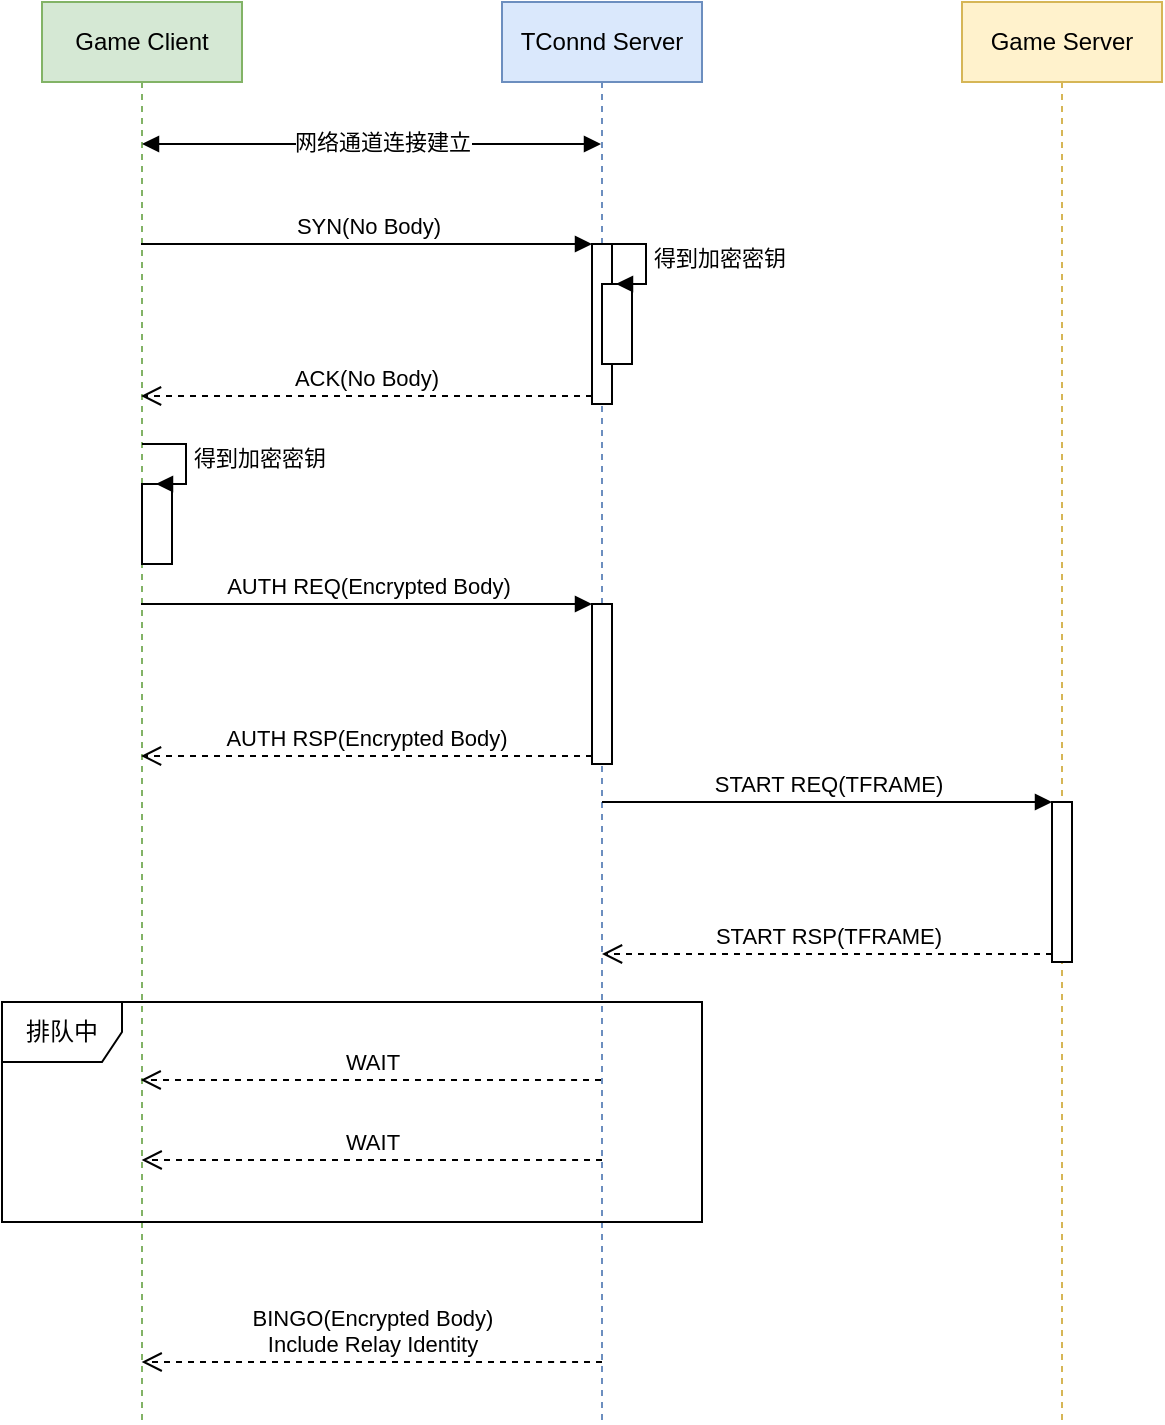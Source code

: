 <mxfile version="14.9.3" type="device"><diagram id="SSuPjBtKlF0bZsHhIYo3" name="Page-1"><mxGraphModel dx="1113" dy="655" grid="1" gridSize="10" guides="1" tooltips="1" connect="1" arrows="1" fold="1" page="1" pageScale="1" pageWidth="827" pageHeight="1169" math="0" shadow="0"><root><mxCell id="0"/><mxCell id="1" parent="0"/><mxCell id="YoI_XL4eRZSmRjRa8-Lq-1" value="Game Client" style="shape=umlLifeline;perimeter=lifelinePerimeter;whiteSpace=wrap;html=1;container=1;collapsible=0;recursiveResize=0;outlineConnect=0;fillColor=#d5e8d4;strokeColor=#82b366;" vertex="1" parent="1"><mxGeometry x="60" y="20" width="100" height="710" as="geometry"/></mxCell><mxCell id="YoI_XL4eRZSmRjRa8-Lq-4" value="" style="endArrow=block;startArrow=block;endFill=1;startFill=1;html=1;" edge="1" parent="YoI_XL4eRZSmRjRa8-Lq-1"><mxGeometry width="160" relative="1" as="geometry"><mxPoint x="50" y="71" as="sourcePoint"/><mxPoint x="279.5" y="71.0" as="targetPoint"/><Array as="points"><mxPoint x="200" y="71"/></Array></mxGeometry></mxCell><mxCell id="YoI_XL4eRZSmRjRa8-Lq-5" value="网络通道连接建立" style="edgeLabel;html=1;align=center;verticalAlign=middle;resizable=0;points=[];" vertex="1" connectable="0" parent="YoI_XL4eRZSmRjRa8-Lq-4"><mxGeometry x="-0.163" y="1" relative="1" as="geometry"><mxPoint x="24" as="offset"/></mxGeometry></mxCell><mxCell id="YoI_XL4eRZSmRjRa8-Lq-14" value="" style="html=1;points=[];perimeter=orthogonalPerimeter;" vertex="1" parent="YoI_XL4eRZSmRjRa8-Lq-1"><mxGeometry x="50" y="241" width="15" height="40" as="geometry"/></mxCell><mxCell id="YoI_XL4eRZSmRjRa8-Lq-15" value="得到加密密钥" style="edgeStyle=orthogonalEdgeStyle;html=1;align=left;spacingLeft=2;endArrow=block;rounded=0;entryX=1;entryY=0;" edge="1" parent="YoI_XL4eRZSmRjRa8-Lq-1"><mxGeometry relative="1" as="geometry"><mxPoint x="50" y="221" as="sourcePoint"/><Array as="points"><mxPoint x="72" y="221"/></Array><mxPoint x="57" y="241.0" as="targetPoint"/></mxGeometry></mxCell><mxCell id="YoI_XL4eRZSmRjRa8-Lq-2" value="TConnd Server" style="shape=umlLifeline;perimeter=lifelinePerimeter;whiteSpace=wrap;html=1;container=1;collapsible=0;recursiveResize=0;outlineConnect=0;fillColor=#dae8fc;strokeColor=#6c8ebf;" vertex="1" parent="1"><mxGeometry x="290" y="20" width="100" height="710" as="geometry"/></mxCell><mxCell id="YoI_XL4eRZSmRjRa8-Lq-6" value="" style="html=1;points=[];perimeter=orthogonalPerimeter;" vertex="1" parent="YoI_XL4eRZSmRjRa8-Lq-2"><mxGeometry x="45" y="121" width="10" height="80" as="geometry"/></mxCell><mxCell id="YoI_XL4eRZSmRjRa8-Lq-9" value="" style="html=1;points=[];perimeter=orthogonalPerimeter;" vertex="1" parent="YoI_XL4eRZSmRjRa8-Lq-2"><mxGeometry x="45" y="301" width="10" height="80" as="geometry"/></mxCell><mxCell id="YoI_XL4eRZSmRjRa8-Lq-10" value="AUTH REQ(Encrypted Body)" style="html=1;verticalAlign=bottom;endArrow=block;entryX=0;entryY=0;" edge="1" parent="YoI_XL4eRZSmRjRa8-Lq-2" target="YoI_XL4eRZSmRjRa8-Lq-9"><mxGeometry relative="1" as="geometry"><mxPoint x="-180.5" y="301.0" as="sourcePoint"/></mxGeometry></mxCell><mxCell id="YoI_XL4eRZSmRjRa8-Lq-11" value="AUTH RSP(Encrypted Body)" style="html=1;verticalAlign=bottom;endArrow=open;dashed=1;endSize=8;exitX=0;exitY=0.95;" edge="1" parent="YoI_XL4eRZSmRjRa8-Lq-2" source="YoI_XL4eRZSmRjRa8-Lq-9"><mxGeometry relative="1" as="geometry"><mxPoint x="-180.5" y="377" as="targetPoint"/></mxGeometry></mxCell><mxCell id="YoI_XL4eRZSmRjRa8-Lq-3" value="Game Server" style="shape=umlLifeline;perimeter=lifelinePerimeter;whiteSpace=wrap;html=1;container=1;collapsible=0;recursiveResize=0;outlineConnect=0;fillColor=#fff2cc;strokeColor=#d6b656;" vertex="1" parent="1"><mxGeometry x="520" y="20" width="100" height="710" as="geometry"/></mxCell><mxCell id="YoI_XL4eRZSmRjRa8-Lq-18" value="" style="html=1;points=[];perimeter=orthogonalPerimeter;" vertex="1" parent="YoI_XL4eRZSmRjRa8-Lq-3"><mxGeometry x="45" y="400" width="10" height="80" as="geometry"/></mxCell><mxCell id="YoI_XL4eRZSmRjRa8-Lq-7" value="SYN(No Body)" style="html=1;verticalAlign=bottom;endArrow=block;entryX=0;entryY=0;" edge="1" target="YoI_XL4eRZSmRjRa8-Lq-6" parent="1"><mxGeometry relative="1" as="geometry"><mxPoint x="109.5" y="141.0" as="sourcePoint"/></mxGeometry></mxCell><mxCell id="YoI_XL4eRZSmRjRa8-Lq-8" value="ACK(No Body)" style="html=1;verticalAlign=bottom;endArrow=open;dashed=1;endSize=8;exitX=0;exitY=0.95;" edge="1" source="YoI_XL4eRZSmRjRa8-Lq-6" parent="1"><mxGeometry relative="1" as="geometry"><mxPoint x="109.5" y="217" as="targetPoint"/></mxGeometry></mxCell><mxCell id="YoI_XL4eRZSmRjRa8-Lq-16" value="" style="html=1;points=[];perimeter=orthogonalPerimeter;" vertex="1" parent="1"><mxGeometry x="340" y="161" width="15" height="40" as="geometry"/></mxCell><mxCell id="YoI_XL4eRZSmRjRa8-Lq-17" value="得到加密密钥" style="edgeStyle=orthogonalEdgeStyle;html=1;align=left;spacingLeft=2;endArrow=block;rounded=0;entryX=1;entryY=0;" edge="1" parent="1"><mxGeometry relative="1" as="geometry"><mxPoint x="340" y="141" as="sourcePoint"/><Array as="points"><mxPoint x="362" y="141"/></Array><mxPoint x="347" y="161" as="targetPoint"/></mxGeometry></mxCell><mxCell id="YoI_XL4eRZSmRjRa8-Lq-19" value="START REQ(TFRAME)" style="html=1;verticalAlign=bottom;endArrow=block;entryX=0;entryY=0;" edge="1" target="YoI_XL4eRZSmRjRa8-Lq-18" parent="1" source="YoI_XL4eRZSmRjRa8-Lq-2"><mxGeometry relative="1" as="geometry"><mxPoint x="495" y="420" as="sourcePoint"/></mxGeometry></mxCell><mxCell id="YoI_XL4eRZSmRjRa8-Lq-20" value="START RSP(TFRAME)" style="html=1;verticalAlign=bottom;endArrow=open;dashed=1;endSize=8;exitX=0;exitY=0.95;" edge="1" source="YoI_XL4eRZSmRjRa8-Lq-18" parent="1" target="YoI_XL4eRZSmRjRa8-Lq-2"><mxGeometry relative="1" as="geometry"><mxPoint x="495" y="496" as="targetPoint"/></mxGeometry></mxCell><mxCell id="YoI_XL4eRZSmRjRa8-Lq-21" value="WAIT" style="html=1;verticalAlign=bottom;endArrow=open;dashed=1;endSize=8;" edge="1" parent="1"><mxGeometry relative="1" as="geometry"><mxPoint x="339.5" y="559" as="sourcePoint"/><mxPoint x="109.324" y="559" as="targetPoint"/><Array as="points"><mxPoint x="320" y="559"/></Array></mxGeometry></mxCell><mxCell id="YoI_XL4eRZSmRjRa8-Lq-22" value="WAIT" style="html=1;verticalAlign=bottom;endArrow=open;dashed=1;endSize=8;" edge="1" parent="1"><mxGeometry relative="1" as="geometry"><mxPoint x="340" y="599" as="sourcePoint"/><mxPoint x="109.824" y="599" as="targetPoint"/><Array as="points"><mxPoint x="320.5" y="599"/></Array></mxGeometry></mxCell><mxCell id="YoI_XL4eRZSmRjRa8-Lq-24" value="BINGO(Encrypted Body)&lt;br&gt;Include Relay Identity" style="html=1;verticalAlign=bottom;endArrow=open;dashed=1;endSize=8;" edge="1" parent="1"><mxGeometry relative="1" as="geometry"><mxPoint x="340" y="700" as="sourcePoint"/><mxPoint x="109.824" y="700" as="targetPoint"/><Array as="points"><mxPoint x="320.5" y="700"/></Array></mxGeometry></mxCell><mxCell id="YoI_XL4eRZSmRjRa8-Lq-25" value="排队中" style="shape=umlFrame;whiteSpace=wrap;html=1;" vertex="1" parent="1"><mxGeometry x="40" y="520" width="350" height="110" as="geometry"/></mxCell></root></mxGraphModel></diagram></mxfile>